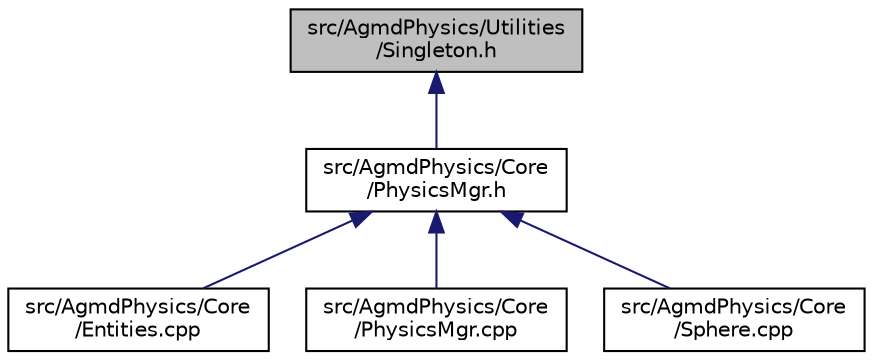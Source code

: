 digraph "src/AgmdPhysics/Utilities/Singleton.h"
{
  edge [fontname="Helvetica",fontsize="10",labelfontname="Helvetica",labelfontsize="10"];
  node [fontname="Helvetica",fontsize="10",shape=record];
  Node1 [label="src/AgmdPhysics/Utilities\l/Singleton.h",height=0.2,width=0.4,color="black", fillcolor="grey75", style="filled" fontcolor="black"];
  Node1 -> Node2 [dir="back",color="midnightblue",fontsize="10",style="solid",fontname="Helvetica"];
  Node2 [label="src/AgmdPhysics/Core\l/PhysicsMgr.h",height=0.2,width=0.4,color="black", fillcolor="white", style="filled",URL="$_agmd_physics_2_core_2_physics_mgr_8h.html"];
  Node2 -> Node3 [dir="back",color="midnightblue",fontsize="10",style="solid",fontname="Helvetica"];
  Node3 [label="src/AgmdPhysics/Core\l/Entities.cpp",height=0.2,width=0.4,color="black", fillcolor="white", style="filled",URL="$_agmd_physics_2_core_2_entities_8cpp.html"];
  Node2 -> Node4 [dir="back",color="midnightblue",fontsize="10",style="solid",fontname="Helvetica"];
  Node4 [label="src/AgmdPhysics/Core\l/PhysicsMgr.cpp",height=0.2,width=0.4,color="black", fillcolor="white", style="filled",URL="$_agmd_physics_2_core_2_physics_mgr_8cpp.html"];
  Node2 -> Node5 [dir="back",color="midnightblue",fontsize="10",style="solid",fontname="Helvetica"];
  Node5 [label="src/AgmdPhysics/Core\l/Sphere.cpp",height=0.2,width=0.4,color="black", fillcolor="white", style="filled",URL="$_sphere_8cpp.html"];
}
